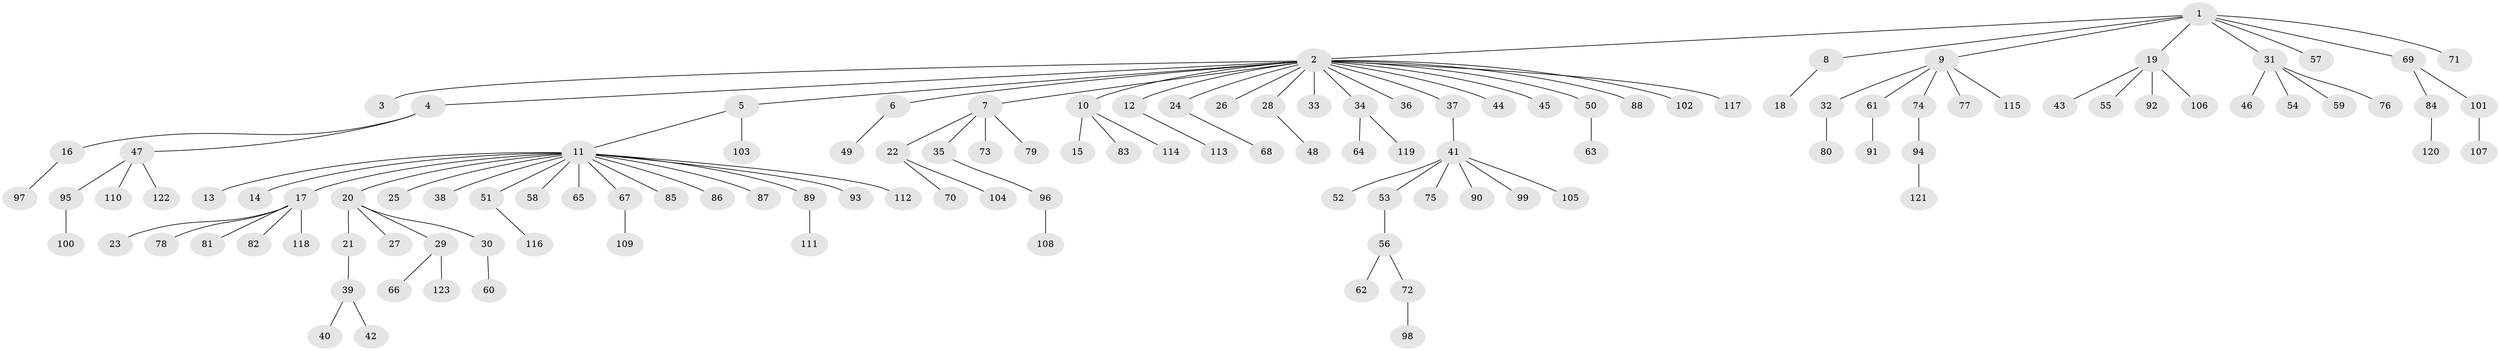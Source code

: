 // coarse degree distribution, {2: 0.11290322580645161, 1: 0.7419354838709677, 3: 0.04838709677419355, 6: 0.03225806451612903, 4: 0.03225806451612903, 15: 0.016129032258064516, 18: 0.016129032258064516}
// Generated by graph-tools (version 1.1) at 2025/36/03/04/25 23:36:57]
// undirected, 123 vertices, 122 edges
graph export_dot {
  node [color=gray90,style=filled];
  1;
  2;
  3;
  4;
  5;
  6;
  7;
  8;
  9;
  10;
  11;
  12;
  13;
  14;
  15;
  16;
  17;
  18;
  19;
  20;
  21;
  22;
  23;
  24;
  25;
  26;
  27;
  28;
  29;
  30;
  31;
  32;
  33;
  34;
  35;
  36;
  37;
  38;
  39;
  40;
  41;
  42;
  43;
  44;
  45;
  46;
  47;
  48;
  49;
  50;
  51;
  52;
  53;
  54;
  55;
  56;
  57;
  58;
  59;
  60;
  61;
  62;
  63;
  64;
  65;
  66;
  67;
  68;
  69;
  70;
  71;
  72;
  73;
  74;
  75;
  76;
  77;
  78;
  79;
  80;
  81;
  82;
  83;
  84;
  85;
  86;
  87;
  88;
  89;
  90;
  91;
  92;
  93;
  94;
  95;
  96;
  97;
  98;
  99;
  100;
  101;
  102;
  103;
  104;
  105;
  106;
  107;
  108;
  109;
  110;
  111;
  112;
  113;
  114;
  115;
  116;
  117;
  118;
  119;
  120;
  121;
  122;
  123;
  1 -- 2;
  1 -- 8;
  1 -- 9;
  1 -- 19;
  1 -- 31;
  1 -- 57;
  1 -- 69;
  1 -- 71;
  2 -- 3;
  2 -- 4;
  2 -- 5;
  2 -- 6;
  2 -- 7;
  2 -- 10;
  2 -- 12;
  2 -- 24;
  2 -- 26;
  2 -- 28;
  2 -- 33;
  2 -- 34;
  2 -- 36;
  2 -- 37;
  2 -- 44;
  2 -- 45;
  2 -- 50;
  2 -- 88;
  2 -- 102;
  2 -- 117;
  4 -- 16;
  4 -- 47;
  5 -- 11;
  5 -- 103;
  6 -- 49;
  7 -- 22;
  7 -- 35;
  7 -- 73;
  7 -- 79;
  8 -- 18;
  9 -- 32;
  9 -- 61;
  9 -- 74;
  9 -- 77;
  9 -- 115;
  10 -- 15;
  10 -- 83;
  10 -- 114;
  11 -- 13;
  11 -- 14;
  11 -- 17;
  11 -- 20;
  11 -- 25;
  11 -- 38;
  11 -- 51;
  11 -- 58;
  11 -- 65;
  11 -- 67;
  11 -- 85;
  11 -- 86;
  11 -- 87;
  11 -- 89;
  11 -- 93;
  11 -- 112;
  12 -- 113;
  16 -- 97;
  17 -- 23;
  17 -- 78;
  17 -- 81;
  17 -- 82;
  17 -- 118;
  19 -- 43;
  19 -- 55;
  19 -- 92;
  19 -- 106;
  20 -- 21;
  20 -- 27;
  20 -- 29;
  20 -- 30;
  21 -- 39;
  22 -- 70;
  22 -- 104;
  24 -- 68;
  28 -- 48;
  29 -- 66;
  29 -- 123;
  30 -- 60;
  31 -- 46;
  31 -- 54;
  31 -- 59;
  31 -- 76;
  32 -- 80;
  34 -- 64;
  34 -- 119;
  35 -- 96;
  37 -- 41;
  39 -- 40;
  39 -- 42;
  41 -- 52;
  41 -- 53;
  41 -- 75;
  41 -- 90;
  41 -- 99;
  41 -- 105;
  47 -- 95;
  47 -- 110;
  47 -- 122;
  50 -- 63;
  51 -- 116;
  53 -- 56;
  56 -- 62;
  56 -- 72;
  61 -- 91;
  67 -- 109;
  69 -- 84;
  69 -- 101;
  72 -- 98;
  74 -- 94;
  84 -- 120;
  89 -- 111;
  94 -- 121;
  95 -- 100;
  96 -- 108;
  101 -- 107;
}
